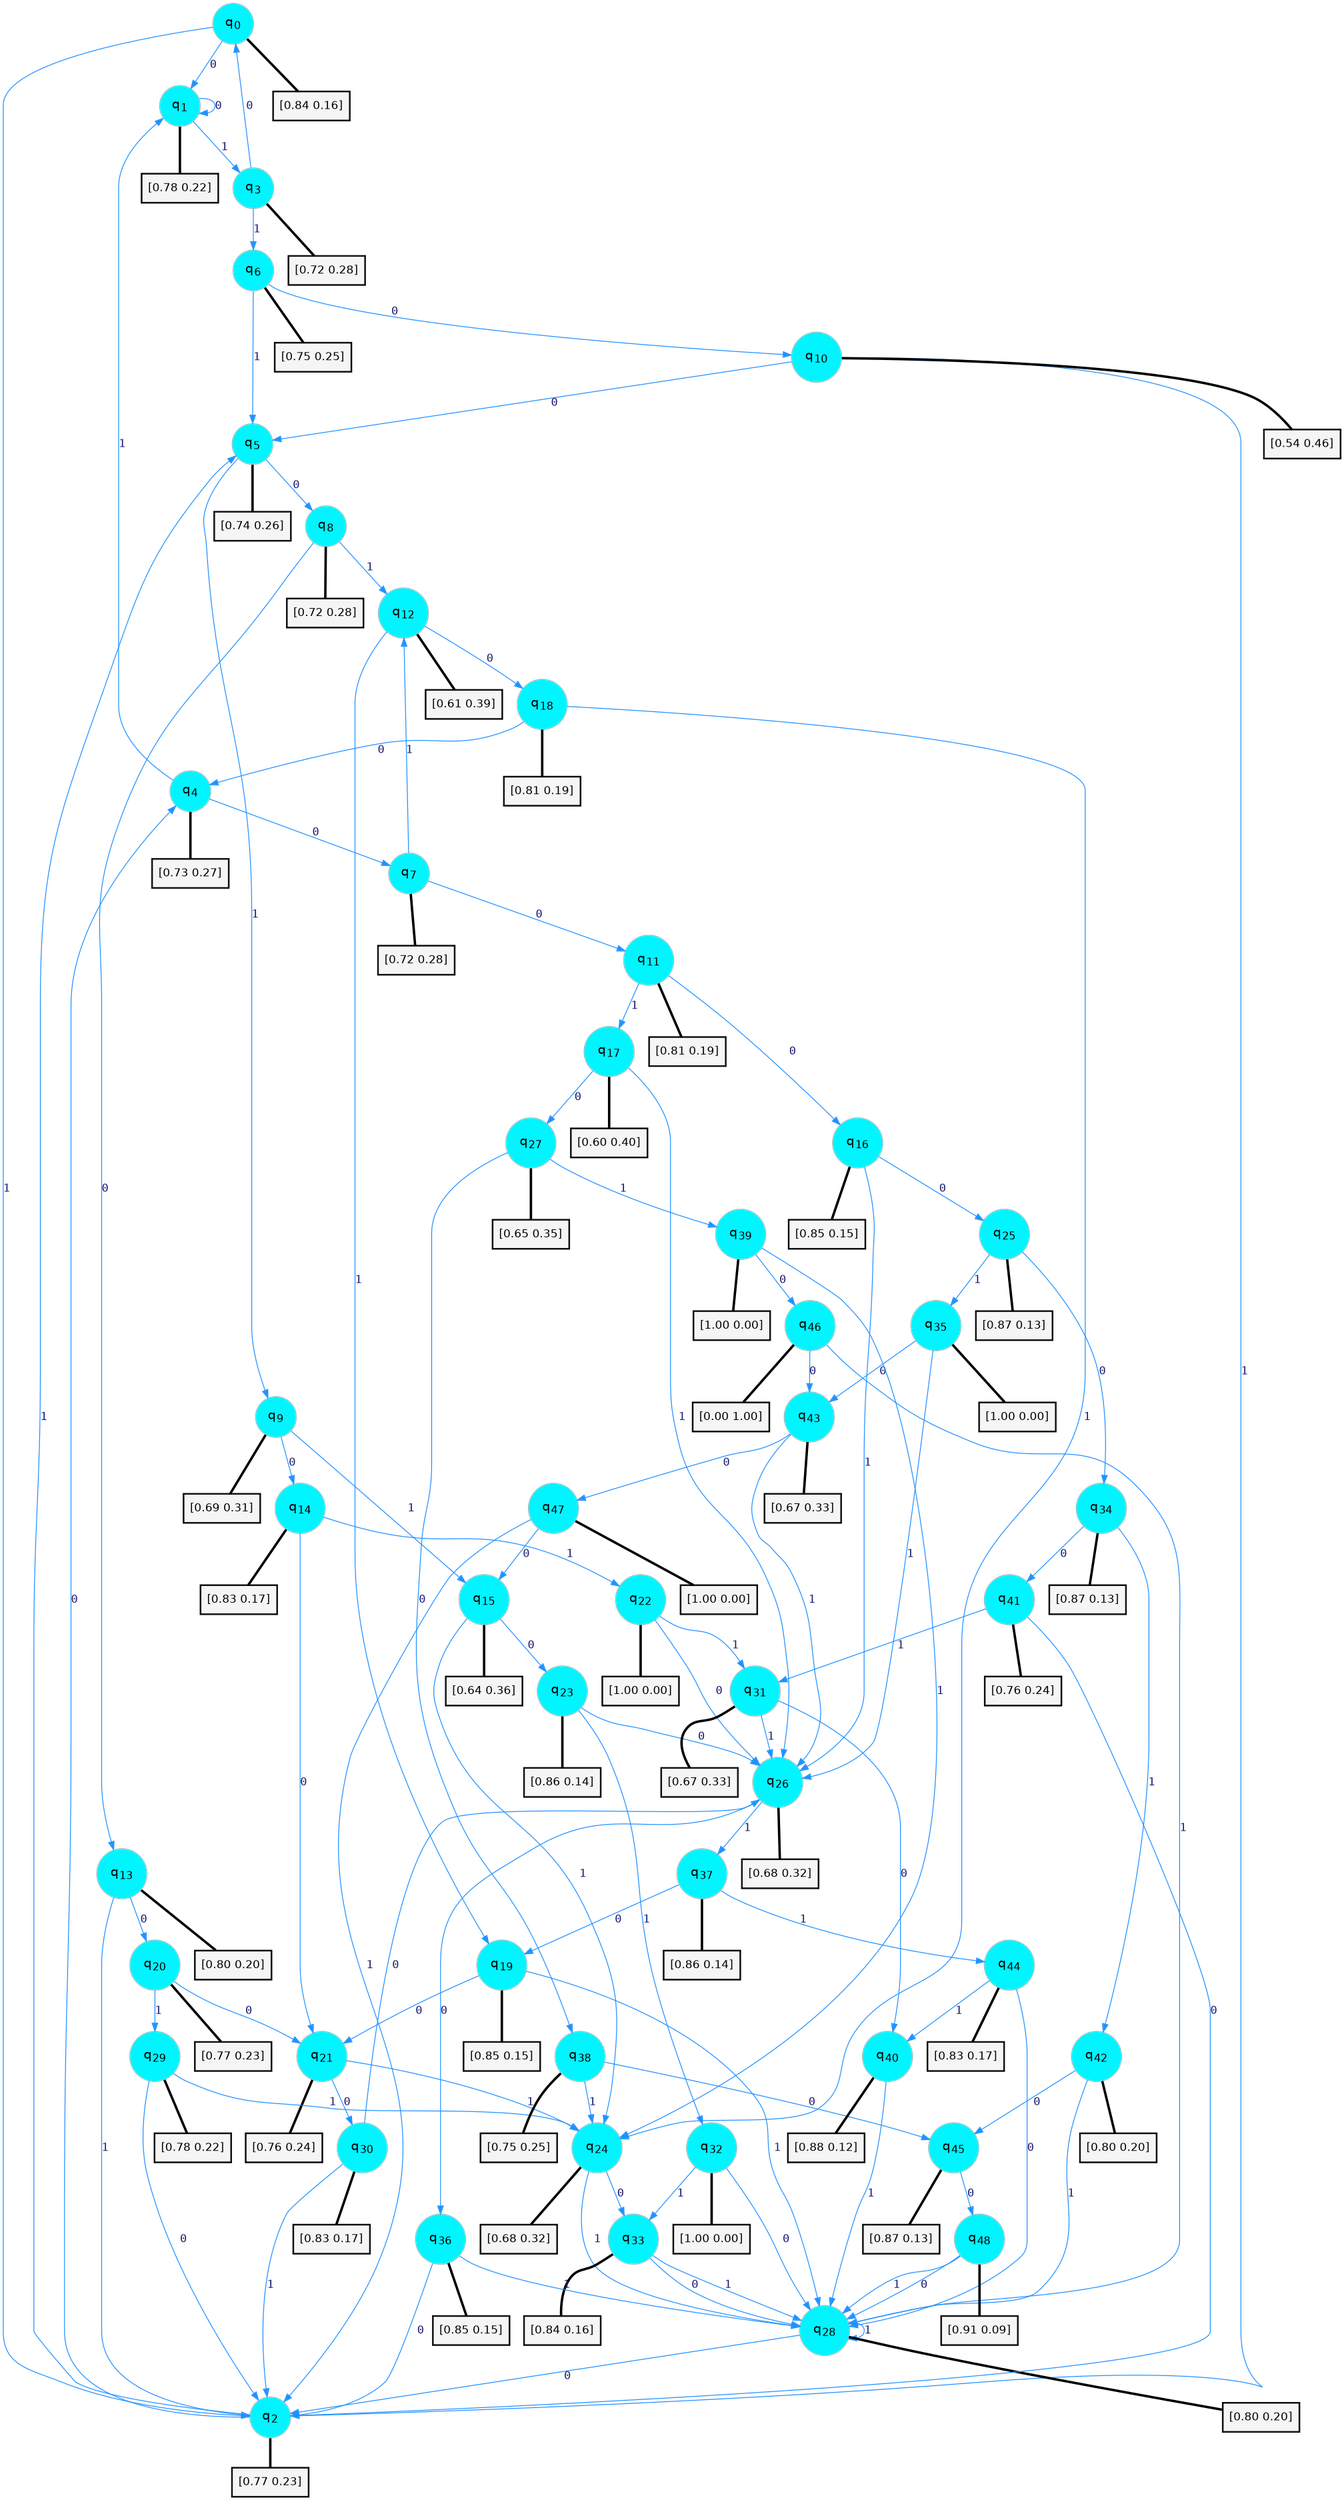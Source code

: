 digraph G {
graph [
bgcolor=transparent, dpi=300, rankdir=TD, size="40,25"];
node [
color=gray, fillcolor=turquoise1, fontcolor=black, fontname=Helvetica, fontsize=16, fontweight=bold, shape=circle, style=filled];
edge [
arrowsize=1, color=dodgerblue1, fontcolor=midnightblue, fontname=courier, fontweight=bold, penwidth=1, style=solid, weight=20];
0[label=<q<SUB>0</SUB>>];
1[label=<q<SUB>1</SUB>>];
2[label=<q<SUB>2</SUB>>];
3[label=<q<SUB>3</SUB>>];
4[label=<q<SUB>4</SUB>>];
5[label=<q<SUB>5</SUB>>];
6[label=<q<SUB>6</SUB>>];
7[label=<q<SUB>7</SUB>>];
8[label=<q<SUB>8</SUB>>];
9[label=<q<SUB>9</SUB>>];
10[label=<q<SUB>10</SUB>>];
11[label=<q<SUB>11</SUB>>];
12[label=<q<SUB>12</SUB>>];
13[label=<q<SUB>13</SUB>>];
14[label=<q<SUB>14</SUB>>];
15[label=<q<SUB>15</SUB>>];
16[label=<q<SUB>16</SUB>>];
17[label=<q<SUB>17</SUB>>];
18[label=<q<SUB>18</SUB>>];
19[label=<q<SUB>19</SUB>>];
20[label=<q<SUB>20</SUB>>];
21[label=<q<SUB>21</SUB>>];
22[label=<q<SUB>22</SUB>>];
23[label=<q<SUB>23</SUB>>];
24[label=<q<SUB>24</SUB>>];
25[label=<q<SUB>25</SUB>>];
26[label=<q<SUB>26</SUB>>];
27[label=<q<SUB>27</SUB>>];
28[label=<q<SUB>28</SUB>>];
29[label=<q<SUB>29</SUB>>];
30[label=<q<SUB>30</SUB>>];
31[label=<q<SUB>31</SUB>>];
32[label=<q<SUB>32</SUB>>];
33[label=<q<SUB>33</SUB>>];
34[label=<q<SUB>34</SUB>>];
35[label=<q<SUB>35</SUB>>];
36[label=<q<SUB>36</SUB>>];
37[label=<q<SUB>37</SUB>>];
38[label=<q<SUB>38</SUB>>];
39[label=<q<SUB>39</SUB>>];
40[label=<q<SUB>40</SUB>>];
41[label=<q<SUB>41</SUB>>];
42[label=<q<SUB>42</SUB>>];
43[label=<q<SUB>43</SUB>>];
44[label=<q<SUB>44</SUB>>];
45[label=<q<SUB>45</SUB>>];
46[label=<q<SUB>46</SUB>>];
47[label=<q<SUB>47</SUB>>];
48[label=<q<SUB>48</SUB>>];
49[label="[0.84 0.16]", shape=box,fontcolor=black, fontname=Helvetica, fontsize=14, penwidth=2, fillcolor=whitesmoke,color=black];
50[label="[0.78 0.22]", shape=box,fontcolor=black, fontname=Helvetica, fontsize=14, penwidth=2, fillcolor=whitesmoke,color=black];
51[label="[0.77 0.23]", shape=box,fontcolor=black, fontname=Helvetica, fontsize=14, penwidth=2, fillcolor=whitesmoke,color=black];
52[label="[0.72 0.28]", shape=box,fontcolor=black, fontname=Helvetica, fontsize=14, penwidth=2, fillcolor=whitesmoke,color=black];
53[label="[0.73 0.27]", shape=box,fontcolor=black, fontname=Helvetica, fontsize=14, penwidth=2, fillcolor=whitesmoke,color=black];
54[label="[0.74 0.26]", shape=box,fontcolor=black, fontname=Helvetica, fontsize=14, penwidth=2, fillcolor=whitesmoke,color=black];
55[label="[0.75 0.25]", shape=box,fontcolor=black, fontname=Helvetica, fontsize=14, penwidth=2, fillcolor=whitesmoke,color=black];
56[label="[0.72 0.28]", shape=box,fontcolor=black, fontname=Helvetica, fontsize=14, penwidth=2, fillcolor=whitesmoke,color=black];
57[label="[0.72 0.28]", shape=box,fontcolor=black, fontname=Helvetica, fontsize=14, penwidth=2, fillcolor=whitesmoke,color=black];
58[label="[0.69 0.31]", shape=box,fontcolor=black, fontname=Helvetica, fontsize=14, penwidth=2, fillcolor=whitesmoke,color=black];
59[label="[0.54 0.46]", shape=box,fontcolor=black, fontname=Helvetica, fontsize=14, penwidth=2, fillcolor=whitesmoke,color=black];
60[label="[0.81 0.19]", shape=box,fontcolor=black, fontname=Helvetica, fontsize=14, penwidth=2, fillcolor=whitesmoke,color=black];
61[label="[0.61 0.39]", shape=box,fontcolor=black, fontname=Helvetica, fontsize=14, penwidth=2, fillcolor=whitesmoke,color=black];
62[label="[0.80 0.20]", shape=box,fontcolor=black, fontname=Helvetica, fontsize=14, penwidth=2, fillcolor=whitesmoke,color=black];
63[label="[0.83 0.17]", shape=box,fontcolor=black, fontname=Helvetica, fontsize=14, penwidth=2, fillcolor=whitesmoke,color=black];
64[label="[0.64 0.36]", shape=box,fontcolor=black, fontname=Helvetica, fontsize=14, penwidth=2, fillcolor=whitesmoke,color=black];
65[label="[0.85 0.15]", shape=box,fontcolor=black, fontname=Helvetica, fontsize=14, penwidth=2, fillcolor=whitesmoke,color=black];
66[label="[0.60 0.40]", shape=box,fontcolor=black, fontname=Helvetica, fontsize=14, penwidth=2, fillcolor=whitesmoke,color=black];
67[label="[0.81 0.19]", shape=box,fontcolor=black, fontname=Helvetica, fontsize=14, penwidth=2, fillcolor=whitesmoke,color=black];
68[label="[0.85 0.15]", shape=box,fontcolor=black, fontname=Helvetica, fontsize=14, penwidth=2, fillcolor=whitesmoke,color=black];
69[label="[0.77 0.23]", shape=box,fontcolor=black, fontname=Helvetica, fontsize=14, penwidth=2, fillcolor=whitesmoke,color=black];
70[label="[0.76 0.24]", shape=box,fontcolor=black, fontname=Helvetica, fontsize=14, penwidth=2, fillcolor=whitesmoke,color=black];
71[label="[1.00 0.00]", shape=box,fontcolor=black, fontname=Helvetica, fontsize=14, penwidth=2, fillcolor=whitesmoke,color=black];
72[label="[0.86 0.14]", shape=box,fontcolor=black, fontname=Helvetica, fontsize=14, penwidth=2, fillcolor=whitesmoke,color=black];
73[label="[0.68 0.32]", shape=box,fontcolor=black, fontname=Helvetica, fontsize=14, penwidth=2, fillcolor=whitesmoke,color=black];
74[label="[0.87 0.13]", shape=box,fontcolor=black, fontname=Helvetica, fontsize=14, penwidth=2, fillcolor=whitesmoke,color=black];
75[label="[0.68 0.32]", shape=box,fontcolor=black, fontname=Helvetica, fontsize=14, penwidth=2, fillcolor=whitesmoke,color=black];
76[label="[0.65 0.35]", shape=box,fontcolor=black, fontname=Helvetica, fontsize=14, penwidth=2, fillcolor=whitesmoke,color=black];
77[label="[0.80 0.20]", shape=box,fontcolor=black, fontname=Helvetica, fontsize=14, penwidth=2, fillcolor=whitesmoke,color=black];
78[label="[0.78 0.22]", shape=box,fontcolor=black, fontname=Helvetica, fontsize=14, penwidth=2, fillcolor=whitesmoke,color=black];
79[label="[0.83 0.17]", shape=box,fontcolor=black, fontname=Helvetica, fontsize=14, penwidth=2, fillcolor=whitesmoke,color=black];
80[label="[0.67 0.33]", shape=box,fontcolor=black, fontname=Helvetica, fontsize=14, penwidth=2, fillcolor=whitesmoke,color=black];
81[label="[1.00 0.00]", shape=box,fontcolor=black, fontname=Helvetica, fontsize=14, penwidth=2, fillcolor=whitesmoke,color=black];
82[label="[0.84 0.16]", shape=box,fontcolor=black, fontname=Helvetica, fontsize=14, penwidth=2, fillcolor=whitesmoke,color=black];
83[label="[0.87 0.13]", shape=box,fontcolor=black, fontname=Helvetica, fontsize=14, penwidth=2, fillcolor=whitesmoke,color=black];
84[label="[1.00 0.00]", shape=box,fontcolor=black, fontname=Helvetica, fontsize=14, penwidth=2, fillcolor=whitesmoke,color=black];
85[label="[0.85 0.15]", shape=box,fontcolor=black, fontname=Helvetica, fontsize=14, penwidth=2, fillcolor=whitesmoke,color=black];
86[label="[0.86 0.14]", shape=box,fontcolor=black, fontname=Helvetica, fontsize=14, penwidth=2, fillcolor=whitesmoke,color=black];
87[label="[0.75 0.25]", shape=box,fontcolor=black, fontname=Helvetica, fontsize=14, penwidth=2, fillcolor=whitesmoke,color=black];
88[label="[1.00 0.00]", shape=box,fontcolor=black, fontname=Helvetica, fontsize=14, penwidth=2, fillcolor=whitesmoke,color=black];
89[label="[0.88 0.12]", shape=box,fontcolor=black, fontname=Helvetica, fontsize=14, penwidth=2, fillcolor=whitesmoke,color=black];
90[label="[0.76 0.24]", shape=box,fontcolor=black, fontname=Helvetica, fontsize=14, penwidth=2, fillcolor=whitesmoke,color=black];
91[label="[0.80 0.20]", shape=box,fontcolor=black, fontname=Helvetica, fontsize=14, penwidth=2, fillcolor=whitesmoke,color=black];
92[label="[0.67 0.33]", shape=box,fontcolor=black, fontname=Helvetica, fontsize=14, penwidth=2, fillcolor=whitesmoke,color=black];
93[label="[0.83 0.17]", shape=box,fontcolor=black, fontname=Helvetica, fontsize=14, penwidth=2, fillcolor=whitesmoke,color=black];
94[label="[0.87 0.13]", shape=box,fontcolor=black, fontname=Helvetica, fontsize=14, penwidth=2, fillcolor=whitesmoke,color=black];
95[label="[0.00 1.00]", shape=box,fontcolor=black, fontname=Helvetica, fontsize=14, penwidth=2, fillcolor=whitesmoke,color=black];
96[label="[1.00 0.00]", shape=box,fontcolor=black, fontname=Helvetica, fontsize=14, penwidth=2, fillcolor=whitesmoke,color=black];
97[label="[0.91 0.09]", shape=box,fontcolor=black, fontname=Helvetica, fontsize=14, penwidth=2, fillcolor=whitesmoke,color=black];
0->1 [label=0];
0->2 [label=1];
0->49 [arrowhead=none, penwidth=3,color=black];
1->1 [label=0];
1->3 [label=1];
1->50 [arrowhead=none, penwidth=3,color=black];
2->4 [label=0];
2->5 [label=1];
2->51 [arrowhead=none, penwidth=3,color=black];
3->0 [label=0];
3->6 [label=1];
3->52 [arrowhead=none, penwidth=3,color=black];
4->7 [label=0];
4->1 [label=1];
4->53 [arrowhead=none, penwidth=3,color=black];
5->8 [label=0];
5->9 [label=1];
5->54 [arrowhead=none, penwidth=3,color=black];
6->10 [label=0];
6->5 [label=1];
6->55 [arrowhead=none, penwidth=3,color=black];
7->11 [label=0];
7->12 [label=1];
7->56 [arrowhead=none, penwidth=3,color=black];
8->13 [label=0];
8->12 [label=1];
8->57 [arrowhead=none, penwidth=3,color=black];
9->14 [label=0];
9->15 [label=1];
9->58 [arrowhead=none, penwidth=3,color=black];
10->5 [label=0];
10->2 [label=1];
10->59 [arrowhead=none, penwidth=3,color=black];
11->16 [label=0];
11->17 [label=1];
11->60 [arrowhead=none, penwidth=3,color=black];
12->18 [label=0];
12->19 [label=1];
12->61 [arrowhead=none, penwidth=3,color=black];
13->20 [label=0];
13->2 [label=1];
13->62 [arrowhead=none, penwidth=3,color=black];
14->21 [label=0];
14->22 [label=1];
14->63 [arrowhead=none, penwidth=3,color=black];
15->23 [label=0];
15->24 [label=1];
15->64 [arrowhead=none, penwidth=3,color=black];
16->25 [label=0];
16->26 [label=1];
16->65 [arrowhead=none, penwidth=3,color=black];
17->27 [label=0];
17->26 [label=1];
17->66 [arrowhead=none, penwidth=3,color=black];
18->4 [label=0];
18->24 [label=1];
18->67 [arrowhead=none, penwidth=3,color=black];
19->21 [label=0];
19->28 [label=1];
19->68 [arrowhead=none, penwidth=3,color=black];
20->21 [label=0];
20->29 [label=1];
20->69 [arrowhead=none, penwidth=3,color=black];
21->30 [label=0];
21->24 [label=1];
21->70 [arrowhead=none, penwidth=3,color=black];
22->26 [label=0];
22->31 [label=1];
22->71 [arrowhead=none, penwidth=3,color=black];
23->26 [label=0];
23->32 [label=1];
23->72 [arrowhead=none, penwidth=3,color=black];
24->33 [label=0];
24->28 [label=1];
24->73 [arrowhead=none, penwidth=3,color=black];
25->34 [label=0];
25->35 [label=1];
25->74 [arrowhead=none, penwidth=3,color=black];
26->36 [label=0];
26->37 [label=1];
26->75 [arrowhead=none, penwidth=3,color=black];
27->38 [label=0];
27->39 [label=1];
27->76 [arrowhead=none, penwidth=3,color=black];
28->2 [label=0];
28->28 [label=1];
28->77 [arrowhead=none, penwidth=3,color=black];
29->2 [label=0];
29->24 [label=1];
29->78 [arrowhead=none, penwidth=3,color=black];
30->26 [label=0];
30->2 [label=1];
30->79 [arrowhead=none, penwidth=3,color=black];
31->40 [label=0];
31->26 [label=1];
31->80 [arrowhead=none, penwidth=3,color=black];
32->28 [label=0];
32->33 [label=1];
32->81 [arrowhead=none, penwidth=3,color=black];
33->28 [label=0];
33->28 [label=1];
33->82 [arrowhead=none, penwidth=3,color=black];
34->41 [label=0];
34->42 [label=1];
34->83 [arrowhead=none, penwidth=3,color=black];
35->43 [label=0];
35->26 [label=1];
35->84 [arrowhead=none, penwidth=3,color=black];
36->2 [label=0];
36->28 [label=1];
36->85 [arrowhead=none, penwidth=3,color=black];
37->19 [label=0];
37->44 [label=1];
37->86 [arrowhead=none, penwidth=3,color=black];
38->45 [label=0];
38->24 [label=1];
38->87 [arrowhead=none, penwidth=3,color=black];
39->46 [label=0];
39->24 [label=1];
39->88 [arrowhead=none, penwidth=3,color=black];
40->28 [label=1];
40->89 [arrowhead=none, penwidth=3,color=black];
41->2 [label=0];
41->31 [label=1];
41->90 [arrowhead=none, penwidth=3,color=black];
42->45 [label=0];
42->28 [label=1];
42->91 [arrowhead=none, penwidth=3,color=black];
43->47 [label=0];
43->26 [label=1];
43->92 [arrowhead=none, penwidth=3,color=black];
44->28 [label=0];
44->40 [label=1];
44->93 [arrowhead=none, penwidth=3,color=black];
45->48 [label=0];
45->94 [arrowhead=none, penwidth=3,color=black];
46->43 [label=0];
46->28 [label=1];
46->95 [arrowhead=none, penwidth=3,color=black];
47->15 [label=0];
47->2 [label=1];
47->96 [arrowhead=none, penwidth=3,color=black];
48->28 [label=0];
48->28 [label=1];
48->97 [arrowhead=none, penwidth=3,color=black];
}
